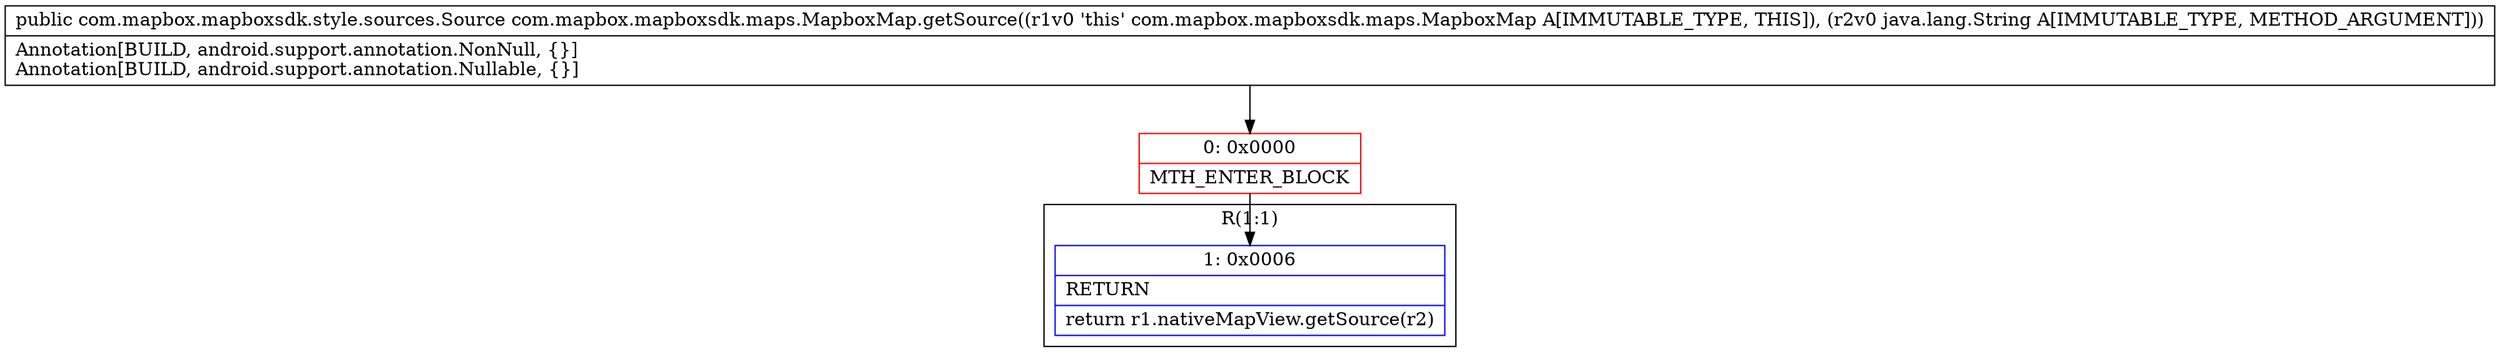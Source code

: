 digraph "CFG forcom.mapbox.mapboxsdk.maps.MapboxMap.getSource(Ljava\/lang\/String;)Lcom\/mapbox\/mapboxsdk\/style\/sources\/Source;" {
subgraph cluster_Region_586027247 {
label = "R(1:1)";
node [shape=record,color=blue];
Node_1 [shape=record,label="{1\:\ 0x0006|RETURN\l|return r1.nativeMapView.getSource(r2)\l}"];
}
Node_0 [shape=record,color=red,label="{0\:\ 0x0000|MTH_ENTER_BLOCK\l}"];
MethodNode[shape=record,label="{public com.mapbox.mapboxsdk.style.sources.Source com.mapbox.mapboxsdk.maps.MapboxMap.getSource((r1v0 'this' com.mapbox.mapboxsdk.maps.MapboxMap A[IMMUTABLE_TYPE, THIS]), (r2v0 java.lang.String A[IMMUTABLE_TYPE, METHOD_ARGUMENT]))  | Annotation[BUILD, android.support.annotation.NonNull, \{\}]\lAnnotation[BUILD, android.support.annotation.Nullable, \{\}]\l}"];
MethodNode -> Node_0;
Node_0 -> Node_1;
}

